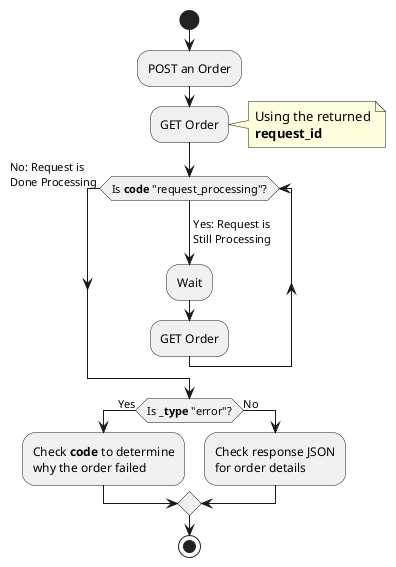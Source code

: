 @startuml
start

:POST an Order;
:GET Order;
note right: Using the returned\n**request_id**
while (Is **code** "request_processing"?) is (\nYes: Request is\nStill Processing)
   :Wait;
   :GET Order;
endwhile (No: Request is\nDone Processing )

if (Is **_type** "error"?) then (Yes)
   :Check **code** to determine\nwhy the order failed;
else (No)
   :Check response JSON\nfor order details;
endif

stop
@enduml